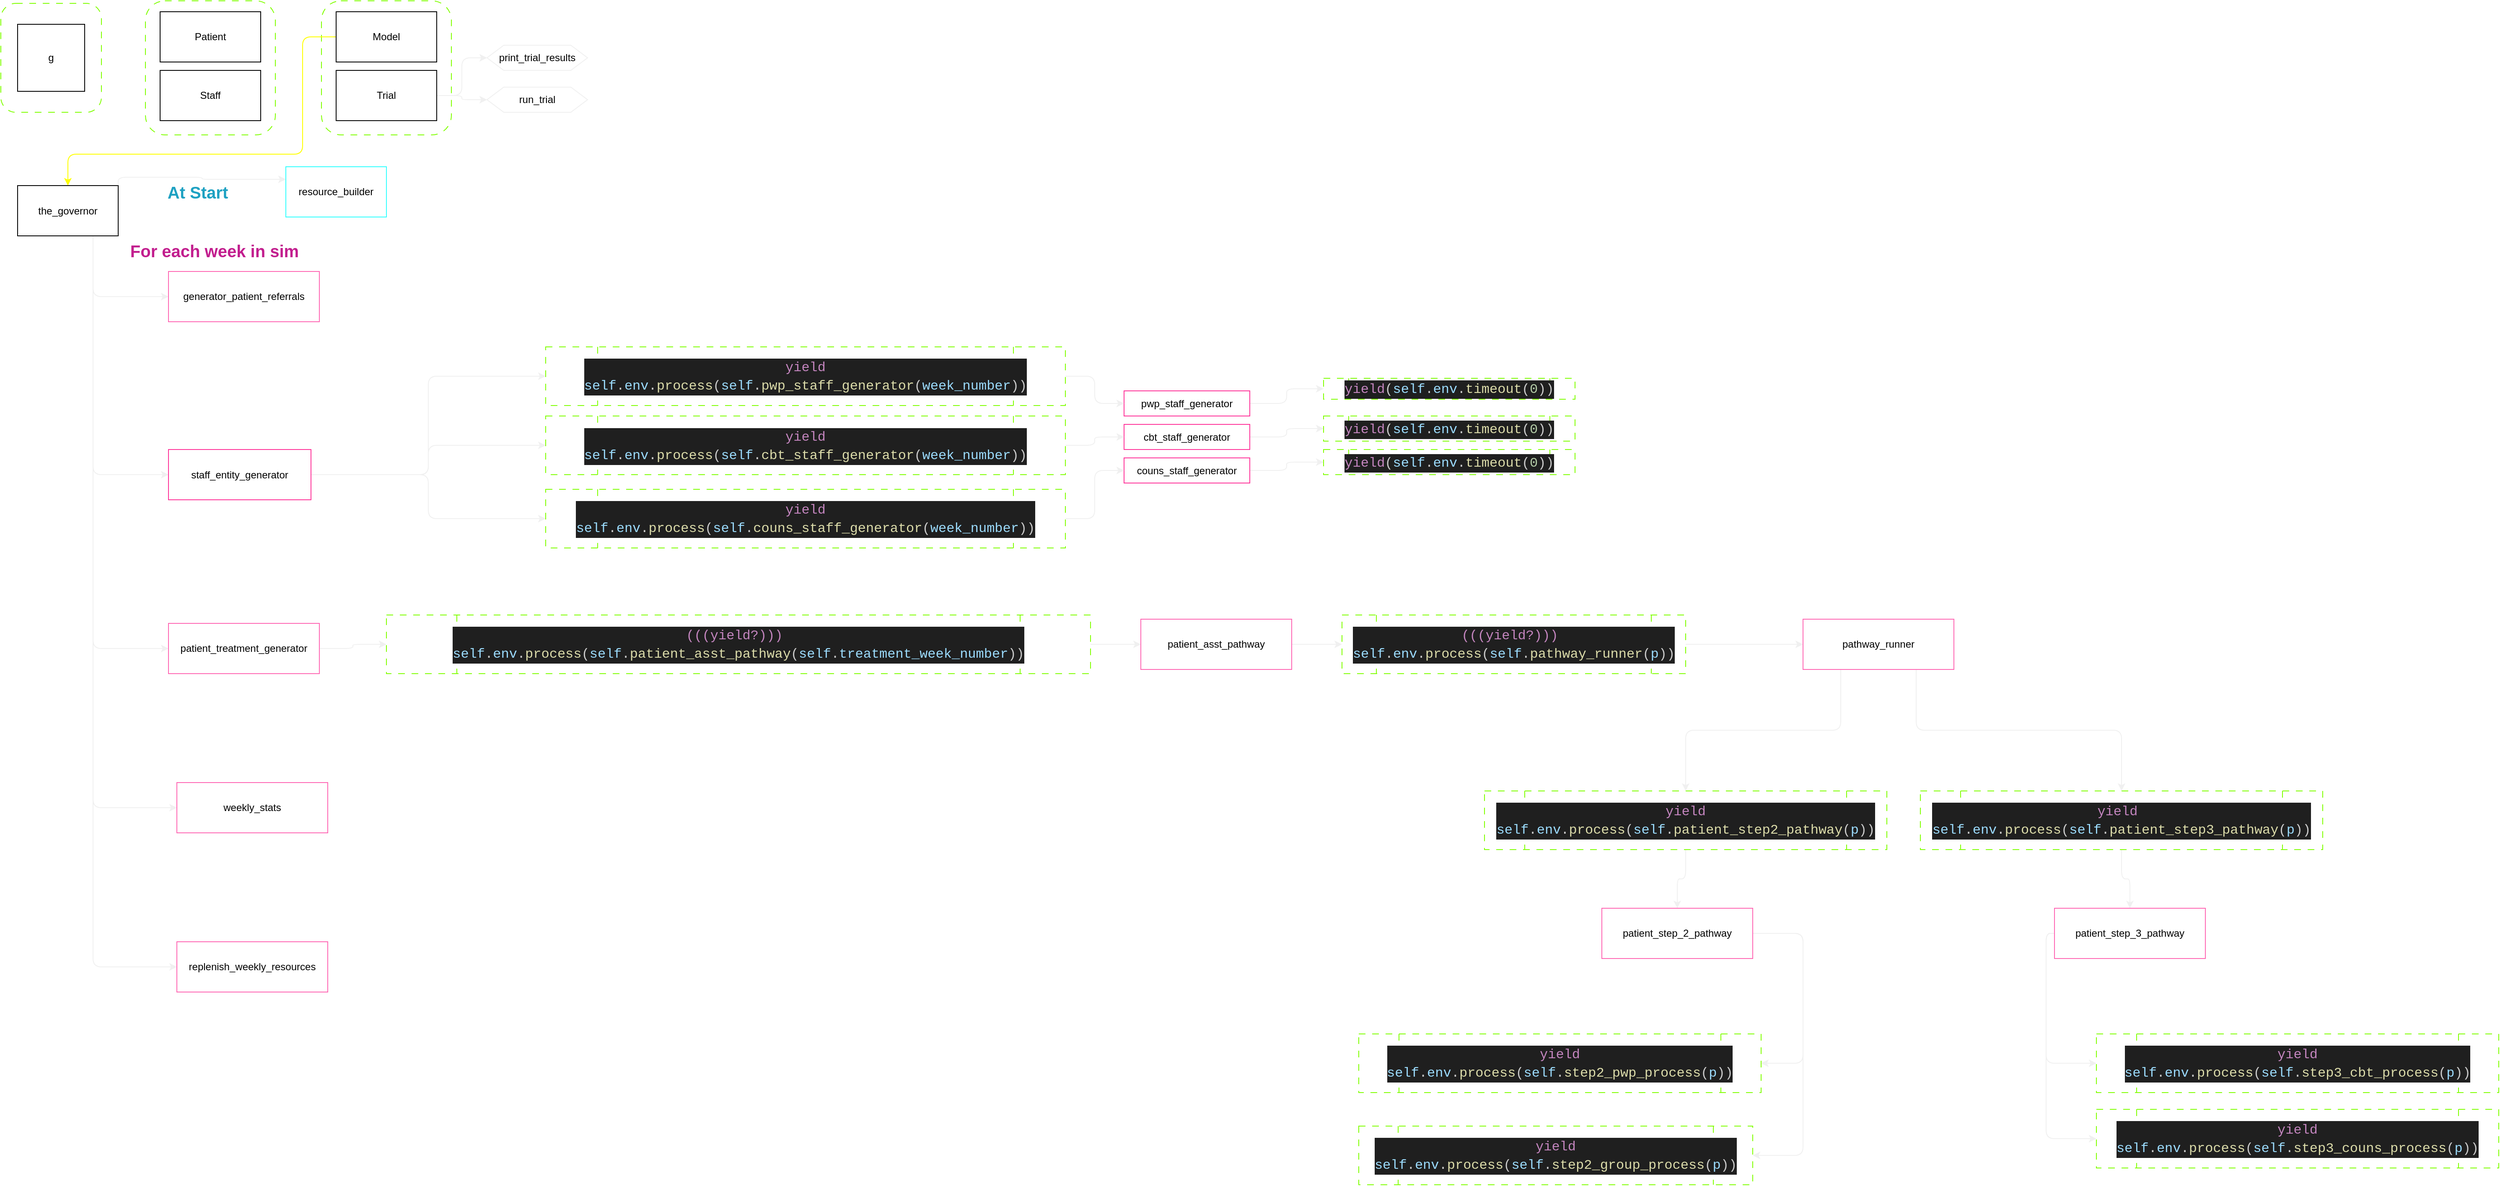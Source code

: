 <mxfile>
    <diagram id="9xjQ_89IGLx1mPrtWmgW" name="Page-1">
        <mxGraphModel dx="985" dy="1155" grid="1" gridSize="10" guides="1" tooltips="1" connect="1" arrows="1" fold="1" page="1" pageScale="1" pageWidth="850" pageHeight="1100" math="0" shadow="0">
            <root>
                <mxCell id="0"/>
                <mxCell id="1" parent="0"/>
                <mxCell id="49" value="" style="rounded=1;whiteSpace=wrap;html=1;strokeColor=#80FF00;dashed=1;dashPattern=8 8;" vertex="1" parent="1">
                    <mxGeometry x="452.5" y="17" width="155" height="160" as="geometry"/>
                </mxCell>
                <mxCell id="48" value="" style="rounded=1;whiteSpace=wrap;html=1;strokeColor=#80FF00;dashed=1;dashPattern=8 8;" vertex="1" parent="1">
                    <mxGeometry x="242.5" y="17" width="155" height="160" as="geometry"/>
                </mxCell>
                <mxCell id="47" value="" style="rounded=1;whiteSpace=wrap;html=1;strokeColor=#80FF00;dashed=1;dashPattern=8 8;" vertex="1" parent="1">
                    <mxGeometry x="70" y="20" width="120" height="130" as="geometry"/>
                </mxCell>
                <mxCell id="17" value="g" style="whiteSpace=wrap;html=1;aspect=fixed;" vertex="1" parent="1">
                    <mxGeometry x="90" y="45" width="80" height="80" as="geometry"/>
                </mxCell>
                <mxCell id="19" value="Patient" style="rounded=0;whiteSpace=wrap;html=1;" vertex="1" parent="1">
                    <mxGeometry x="260" y="30" width="120" height="60" as="geometry"/>
                </mxCell>
                <mxCell id="20" value="Staff" style="rounded=0;whiteSpace=wrap;html=1;" vertex="1" parent="1">
                    <mxGeometry x="260" y="100" width="120" height="60" as="geometry"/>
                </mxCell>
                <mxCell id="40" style="edgeStyle=orthogonalEdgeStyle;html=1;exitX=0;exitY=0.5;exitDx=0;exitDy=0;entryX=0.5;entryY=0;entryDx=0;entryDy=0;strokeColor=#FFFF00;" edge="1" parent="1" source="21" target="23">
                    <mxGeometry relative="1" as="geometry">
                        <Array as="points">
                            <mxPoint x="430" y="60"/>
                            <mxPoint x="430" y="200"/>
                            <mxPoint x="150" y="200"/>
                        </Array>
                    </mxGeometry>
                </mxCell>
                <mxCell id="21" value="Model" style="rounded=0;whiteSpace=wrap;html=1;" vertex="1" parent="1">
                    <mxGeometry x="470" y="30" width="120" height="60" as="geometry"/>
                </mxCell>
                <mxCell id="38" style="edgeStyle=orthogonalEdgeStyle;html=1;exitX=1;exitY=0.5;exitDx=0;exitDy=0;entryX=0;entryY=0.5;entryDx=0;entryDy=0;strokeColor=#F0F0F0;" edge="1" parent="1" source="22" target="37">
                    <mxGeometry relative="1" as="geometry"/>
                </mxCell>
                <mxCell id="39" style="edgeStyle=orthogonalEdgeStyle;html=1;exitX=1;exitY=0.5;exitDx=0;exitDy=0;entryX=0;entryY=0.5;entryDx=0;entryDy=0;strokeColor=#F0F0F0;" edge="1" parent="1" source="22" target="36">
                    <mxGeometry relative="1" as="geometry"/>
                </mxCell>
                <mxCell id="22" value="Trial" style="rounded=0;whiteSpace=wrap;html=1;" vertex="1" parent="1">
                    <mxGeometry x="470" y="100" width="120" height="60" as="geometry"/>
                </mxCell>
                <mxCell id="85" style="edgeStyle=orthogonalEdgeStyle;html=1;exitX=1;exitY=0;exitDx=0;exitDy=0;entryX=0;entryY=0.25;entryDx=0;entryDy=0;strokeColor=#F0F0F0;fontSize=20;fontColor=#1EA1C2;" edge="1" parent="1" source="23" target="44">
                    <mxGeometry relative="1" as="geometry"/>
                </mxCell>
                <mxCell id="87" style="edgeStyle=orthogonalEdgeStyle;html=1;exitX=0.75;exitY=1;exitDx=0;exitDy=0;entryX=0;entryY=0.5;entryDx=0;entryDy=0;strokeColor=#F0F0F0;fontSize=20;fontColor=#1EA1C2;" edge="1" parent="1" source="23" target="43">
                    <mxGeometry relative="1" as="geometry"/>
                </mxCell>
                <mxCell id="88" style="edgeStyle=orthogonalEdgeStyle;html=1;exitX=0.75;exitY=1;exitDx=0;exitDy=0;entryX=0;entryY=0.5;entryDx=0;entryDy=0;strokeColor=#F0F0F0;fontSize=20;fontColor=#1EA1C2;" edge="1" parent="1" source="23" target="76">
                    <mxGeometry relative="1" as="geometry"/>
                </mxCell>
                <mxCell id="89" style="edgeStyle=orthogonalEdgeStyle;html=1;exitX=0.75;exitY=1;exitDx=0;exitDy=0;entryX=0;entryY=0.5;entryDx=0;entryDy=0;strokeColor=#F0F0F0;fontSize=20;fontColor=#1EA1C2;" edge="1" parent="1" source="23" target="77">
                    <mxGeometry relative="1" as="geometry"/>
                </mxCell>
                <mxCell id="90" style="edgeStyle=orthogonalEdgeStyle;html=1;exitX=0.75;exitY=1;exitDx=0;exitDy=0;entryX=0;entryY=0.5;entryDx=0;entryDy=0;strokeColor=#F0F0F0;fontSize=20;fontColor=#1EA1C2;" edge="1" parent="1" source="23" target="80">
                    <mxGeometry relative="1" as="geometry"/>
                </mxCell>
                <mxCell id="91" style="edgeStyle=orthogonalEdgeStyle;html=1;exitX=0.75;exitY=1;exitDx=0;exitDy=0;entryX=0;entryY=0.5;entryDx=0;entryDy=0;strokeColor=#F0F0F0;fontSize=20;fontColor=#1EA1C2;" edge="1" parent="1" source="23" target="32">
                    <mxGeometry relative="1" as="geometry"/>
                </mxCell>
                <mxCell id="23" value="the_governor" style="rounded=0;whiteSpace=wrap;html=1;" vertex="1" parent="1">
                    <mxGeometry x="90" y="237.5" width="120" height="60" as="geometry"/>
                </mxCell>
                <mxCell id="29" value="For each week in sim" style="text;html=1;strokeColor=none;fillColor=none;align=center;verticalAlign=middle;whiteSpace=wrap;rounded=0;fontStyle=1;fontSize=20;fontColor=#c21e8e;" vertex="1" parent="1">
                    <mxGeometry x="220" y="300" width="210" height="30" as="geometry"/>
                </mxCell>
                <UserObject label="generator_patient_referrals" tooltip="generator function that represents the DES generator for referrals" id="32">
                    <mxCell style="rounded=0;whiteSpace=wrap;html=1;strokeColor=#FF66B3;" vertex="1" parent="1">
                        <mxGeometry x="270" y="340" width="180" height="60" as="geometry"/>
                    </mxCell>
                </UserObject>
                <mxCell id="36" value="print_trial_results" style="shape=hexagon;perimeter=hexagonPerimeter2;whiteSpace=wrap;html=1;fixedSize=1;strokeColor=#F0F0F0;" vertex="1" parent="1">
                    <mxGeometry x="650" y="70" width="120" height="30" as="geometry"/>
                </mxCell>
                <mxCell id="37" value="run_trial" style="shape=hexagon;perimeter=hexagonPerimeter2;whiteSpace=wrap;html=1;fixedSize=1;strokeColor=#F0F0F0;" vertex="1" parent="1">
                    <mxGeometry x="650" y="120" width="120" height="30" as="geometry"/>
                </mxCell>
                <mxCell id="69" style="edgeStyle=orthogonalEdgeStyle;html=1;exitX=1;exitY=0.5;exitDx=0;exitDy=0;entryX=0;entryY=0.5;entryDx=0;entryDy=0;strokeColor=#F0F0F0;fontSize=20;fontColor=#c21e8e;" edge="1" parent="1" source="43" target="65">
                    <mxGeometry relative="1" as="geometry"/>
                </mxCell>
                <mxCell id="70" style="edgeStyle=orthogonalEdgeStyle;html=1;exitX=1;exitY=0.5;exitDx=0;exitDy=0;entryX=0;entryY=0.5;entryDx=0;entryDy=0;strokeColor=#F0F0F0;fontSize=20;fontColor=#c21e8e;" edge="1" parent="1" source="43" target="67">
                    <mxGeometry relative="1" as="geometry"/>
                </mxCell>
                <mxCell id="71" style="edgeStyle=orthogonalEdgeStyle;html=1;exitX=1;exitY=0.5;exitDx=0;exitDy=0;entryX=0;entryY=0.5;entryDx=0;entryDy=0;strokeColor=#F0F0F0;fontSize=20;fontColor=#c21e8e;" edge="1" parent="1" source="43" target="68">
                    <mxGeometry relative="1" as="geometry"/>
                </mxCell>
                <UserObject label="staff_entity_generator" tooltip="generator for staff to record non-clinical activity" id="43">
                    <mxCell style="rounded=0;whiteSpace=wrap;html=1;strokeColor=#FF3399;" vertex="1" parent="1">
                        <mxGeometry x="270" y="552.5" width="170" height="60" as="geometry"/>
                    </mxCell>
                </UserObject>
                <UserObject label="resource_builder" tooltip="this function builds staff resources containing the number of slots on the caseload or the number of weekly appointment slots available" id="44">
                    <mxCell style="rounded=0;whiteSpace=wrap;html=1;strokeColor=#33FFFF;" vertex="1" parent="1">
                        <mxGeometry x="410" y="215" width="120" height="60" as="geometry"/>
                    </mxCell>
                </UserObject>
                <mxCell id="58" style="edgeStyle=orthogonalEdgeStyle;html=1;exitX=1;exitY=0.5;exitDx=0;exitDy=0;entryX=0;entryY=0.5;entryDx=0;entryDy=0;strokeColor=#F0F0F0;fontSize=20;fontColor=#c21e8e;" edge="1" parent="1" source="50" target="57">
                    <mxGeometry relative="1" as="geometry"/>
                </mxCell>
                <mxCell id="50" value="pwp_staff_generator" style="rounded=0;whiteSpace=wrap;html=1;strokeColor=#FF3399;" vertex="1" parent="1">
                    <mxGeometry x="1410" y="482.5" width="150" height="30" as="geometry"/>
                </mxCell>
                <mxCell id="61" style="edgeStyle=orthogonalEdgeStyle;html=1;exitX=1;exitY=0.5;exitDx=0;exitDy=0;entryX=0;entryY=0.5;entryDx=0;entryDy=0;strokeColor=#F0F0F0;fontSize=20;fontColor=#c21e8e;" edge="1" parent="1" source="51" target="59">
                    <mxGeometry relative="1" as="geometry"/>
                </mxCell>
                <mxCell id="51" value="cbt_staff_generator" style="rounded=0;whiteSpace=wrap;html=1;strokeColor=#FF3399;" vertex="1" parent="1">
                    <mxGeometry x="1410" y="522.5" width="150" height="30" as="geometry"/>
                </mxCell>
                <mxCell id="62" style="edgeStyle=orthogonalEdgeStyle;html=1;exitX=1;exitY=0.5;exitDx=0;exitDy=0;strokeColor=#F0F0F0;fontSize=20;fontColor=#c21e8e;" edge="1" parent="1" source="52" target="60">
                    <mxGeometry relative="1" as="geometry"/>
                </mxCell>
                <mxCell id="52" value="couns_staff_generator" style="rounded=0;whiteSpace=wrap;html=1;strokeColor=#FF3399;" vertex="1" parent="1">
                    <mxGeometry x="1410" y="562.5" width="150" height="30" as="geometry"/>
                </mxCell>
                <mxCell id="57" value="&lt;div style=&quot;color: rgb(204, 204, 204); background-color: rgb(31, 31, 31); font-family: Consolas, &amp;quot;Courier New&amp;quot;, monospace; font-size: 16px; line-height: 22px;&quot;&gt;&lt;span style=&quot;color: #c586c0;&quot;&gt;yield&lt;/span&gt;(&lt;span style=&quot;color: #9cdcfe;&quot;&gt;self&lt;/span&gt;.&lt;span style=&quot;color: #9cdcfe;&quot;&gt;env&lt;/span&gt;.&lt;span style=&quot;color: #dcdcaa;&quot;&gt;timeout&lt;/span&gt;(&lt;span style=&quot;color: #b5cea8;&quot;&gt;0&lt;/span&gt;))&lt;/div&gt;" style="shape=process;whiteSpace=wrap;html=1;backgroundOutline=1;dashed=1;dashPattern=8 8;strokeColor=#80FF00;fontSize=20;fontColor=#c21e8e;" vertex="1" parent="1">
                    <mxGeometry x="1648" y="467.5" width="300" height="25" as="geometry"/>
                </mxCell>
                <mxCell id="59" value="&lt;div style=&quot;color: rgb(204, 204, 204); background-color: rgb(31, 31, 31); font-family: Consolas, &amp;quot;Courier New&amp;quot;, monospace; font-size: 16px; line-height: 22px;&quot;&gt;&lt;span style=&quot;color: #c586c0;&quot;&gt;yield&lt;/span&gt;(&lt;span style=&quot;color: #9cdcfe;&quot;&gt;self&lt;/span&gt;.&lt;span style=&quot;color: #9cdcfe;&quot;&gt;env&lt;/span&gt;.&lt;span style=&quot;color: #dcdcaa;&quot;&gt;timeout&lt;/span&gt;(&lt;span style=&quot;color: #b5cea8;&quot;&gt;0&lt;/span&gt;))&lt;/div&gt;" style="shape=process;whiteSpace=wrap;html=1;backgroundOutline=1;dashed=1;dashPattern=8 8;strokeColor=#80FF00;fontSize=20;fontColor=#c21e8e;" vertex="1" parent="1">
                    <mxGeometry x="1648" y="512.5" width="300" height="30" as="geometry"/>
                </mxCell>
                <mxCell id="60" value="&lt;div style=&quot;color: rgb(204, 204, 204); background-color: rgb(31, 31, 31); font-family: Consolas, &amp;quot;Courier New&amp;quot;, monospace; font-size: 16px; line-height: 22px;&quot;&gt;&lt;span style=&quot;color: #c586c0;&quot;&gt;yield&lt;/span&gt;(&lt;span style=&quot;color: #9cdcfe;&quot;&gt;self&lt;/span&gt;.&lt;span style=&quot;color: #9cdcfe;&quot;&gt;env&lt;/span&gt;.&lt;span style=&quot;color: #dcdcaa;&quot;&gt;timeout&lt;/span&gt;(&lt;span style=&quot;color: #b5cea8;&quot;&gt;0&lt;/span&gt;))&lt;/div&gt;" style="shape=process;whiteSpace=wrap;html=1;backgroundOutline=1;dashed=1;dashPattern=8 8;strokeColor=#80FF00;fontSize=20;fontColor=#c21e8e;" vertex="1" parent="1">
                    <mxGeometry x="1648" y="552.5" width="300" height="30" as="geometry"/>
                </mxCell>
                <mxCell id="66" style="edgeStyle=orthogonalEdgeStyle;html=1;exitX=1;exitY=0.5;exitDx=0;exitDy=0;entryX=0;entryY=0.5;entryDx=0;entryDy=0;strokeColor=#F0F0F0;fontSize=20;fontColor=#c21e8e;" edge="1" parent="1" source="65" target="50">
                    <mxGeometry relative="1" as="geometry"/>
                </mxCell>
                <mxCell id="65" value="&lt;div style=&quot;color: rgb(204, 204, 204); background-color: rgb(31, 31, 31); font-family: Consolas, &amp;quot;Courier New&amp;quot;, monospace; font-size: 16px; line-height: 22px;&quot;&gt;&lt;div style=&quot;line-height: 22px;&quot;&gt;&lt;span style=&quot;color: #c586c0;&quot;&gt;yield&lt;/span&gt; &lt;span style=&quot;color: #9cdcfe;&quot;&gt;self&lt;/span&gt;.&lt;span style=&quot;color: #9cdcfe;&quot;&gt;env&lt;/span&gt;.&lt;span style=&quot;color: #dcdcaa;&quot;&gt;process&lt;/span&gt;(&lt;span style=&quot;color: #9cdcfe;&quot;&gt;self&lt;/span&gt;.&lt;span style=&quot;color: #dcdcaa;&quot;&gt;pwp_staff_generator&lt;/span&gt;(&lt;span style=&quot;color: #9cdcfe;&quot;&gt;week_number&lt;/span&gt;))&lt;/div&gt;&lt;/div&gt;" style="shape=process;whiteSpace=wrap;html=1;backgroundOutline=1;dashed=1;dashPattern=8 8;strokeColor=#80FF00;fontSize=20;fontColor=#c21e8e;" vertex="1" parent="1">
                    <mxGeometry x="720" y="430" width="620" height="70" as="geometry"/>
                </mxCell>
                <mxCell id="72" style="edgeStyle=orthogonalEdgeStyle;html=1;exitX=1;exitY=0.5;exitDx=0;exitDy=0;entryX=0;entryY=0.5;entryDx=0;entryDy=0;strokeColor=#F0F0F0;fontSize=20;fontColor=#c21e8e;" edge="1" parent="1" source="67" target="51">
                    <mxGeometry relative="1" as="geometry"/>
                </mxCell>
                <mxCell id="67" value="&lt;div style=&quot;color: rgb(204, 204, 204); background-color: rgb(31, 31, 31); font-family: Consolas, &amp;quot;Courier New&amp;quot;, monospace; font-size: 16px; line-height: 22px;&quot;&gt;&lt;div style=&quot;line-height: 22px;&quot;&gt;&lt;div style=&quot;line-height: 22px;&quot;&gt;&lt;span style=&quot;color: #c586c0;&quot;&gt;yield&lt;/span&gt; &lt;span style=&quot;color: #9cdcfe;&quot;&gt;self&lt;/span&gt;.&lt;span style=&quot;color: #9cdcfe;&quot;&gt;env&lt;/span&gt;.&lt;span style=&quot;color: #dcdcaa;&quot;&gt;process&lt;/span&gt;(&lt;span style=&quot;color: #9cdcfe;&quot;&gt;self&lt;/span&gt;.&lt;span style=&quot;color: #dcdcaa;&quot;&gt;cbt_staff_generator&lt;/span&gt;(&lt;span style=&quot;color: #9cdcfe;&quot;&gt;week_number&lt;/span&gt;))&lt;/div&gt;&lt;/div&gt;&lt;/div&gt;" style="shape=process;whiteSpace=wrap;html=1;backgroundOutline=1;dashed=1;dashPattern=8 8;strokeColor=#80FF00;fontSize=20;fontColor=#c21e8e;" vertex="1" parent="1">
                    <mxGeometry x="720" y="512.5" width="620" height="70" as="geometry"/>
                </mxCell>
                <mxCell id="73" style="edgeStyle=orthogonalEdgeStyle;html=1;exitX=1;exitY=0.5;exitDx=0;exitDy=0;entryX=0;entryY=0.5;entryDx=0;entryDy=0;strokeColor=#F0F0F0;fontSize=20;fontColor=#c21e8e;" edge="1" parent="1" source="68" target="52">
                    <mxGeometry relative="1" as="geometry"/>
                </mxCell>
                <mxCell id="68" value="&lt;div style=&quot;color: rgb(204, 204, 204); background-color: rgb(31, 31, 31); font-family: Consolas, &amp;quot;Courier New&amp;quot;, monospace; font-size: 16px; line-height: 22px;&quot;&gt;&lt;div style=&quot;line-height: 22px;&quot;&gt;&lt;div style=&quot;line-height: 22px;&quot;&gt;&lt;span style=&quot;color: #c586c0;&quot;&gt;yield&lt;/span&gt; &lt;span style=&quot;color: #9cdcfe;&quot;&gt;self&lt;/span&gt;.&lt;span style=&quot;color: #9cdcfe;&quot;&gt;env&lt;/span&gt;.&lt;span style=&quot;color: #dcdcaa;&quot;&gt;process&lt;/span&gt;(&lt;span style=&quot;color: #9cdcfe;&quot;&gt;self&lt;/span&gt;.&lt;span style=&quot;color: #dcdcaa;&quot;&gt;couns_staff_generator&lt;/span&gt;(&lt;span style=&quot;color: #9cdcfe;&quot;&gt;week_number&lt;/span&gt;))&lt;/div&gt;&lt;/div&gt;&lt;/div&gt;" style="shape=process;whiteSpace=wrap;html=1;backgroundOutline=1;dashed=1;dashPattern=8 8;strokeColor=#80FF00;fontSize=20;fontColor=#c21e8e;" vertex="1" parent="1">
                    <mxGeometry x="720" y="600" width="620" height="70" as="geometry"/>
                </mxCell>
                <mxCell id="74" value="At Start" style="text;html=1;strokeColor=none;fillColor=none;align=center;verticalAlign=middle;whiteSpace=wrap;rounded=0;fontStyle=1;fontSize=20;fontColor=#1EA1C2;" vertex="1" parent="1">
                    <mxGeometry x="200" y="230" width="210" height="30" as="geometry"/>
                </mxCell>
                <mxCell id="93" style="edgeStyle=orthogonalEdgeStyle;html=1;exitX=1;exitY=0.5;exitDx=0;exitDy=0;entryX=0;entryY=0.5;entryDx=0;entryDy=0;strokeColor=#F0F0F0;fontSize=20;fontColor=#1EA1C2;" edge="1" parent="1" source="76" target="92">
                    <mxGeometry relative="1" as="geometry"/>
                </mxCell>
                <UserObject label="patient_treatment_generator" tooltip="generator function that represents the DES generator for referrals" id="76">
                    <mxCell style="rounded=0;whiteSpace=wrap;html=1;strokeColor=#FF66B3;" vertex="1" parent="1">
                        <mxGeometry x="270" y="760" width="180" height="60" as="geometry"/>
                    </mxCell>
                </UserObject>
                <UserObject label="weekly_stats" tooltip="generator function that represents the DES generator for referrals" id="77">
                    <mxCell style="rounded=0;whiteSpace=wrap;html=1;strokeColor=#FF66B3;" vertex="1" parent="1">
                        <mxGeometry x="280" y="950" width="180" height="60" as="geometry"/>
                    </mxCell>
                </UserObject>
                <UserObject label="replenish_weekly_resources" tooltip="generator function that represents the DES generator for referrals" id="80">
                    <mxCell style="rounded=0;whiteSpace=wrap;html=1;strokeColor=#FF66B3;" vertex="1" parent="1">
                        <mxGeometry x="280" y="1140" width="180" height="60" as="geometry"/>
                    </mxCell>
                </UserObject>
                <mxCell id="95" style="edgeStyle=orthogonalEdgeStyle;html=1;exitX=1;exitY=0.5;exitDx=0;exitDy=0;entryX=0;entryY=0.5;entryDx=0;entryDy=0;strokeColor=#F0F0F0;fontSize=20;fontColor=#1EA1C2;" edge="1" parent="1" source="92" target="94">
                    <mxGeometry relative="1" as="geometry"/>
                </mxCell>
                <mxCell id="92" value="&lt;div style=&quot;color: rgb(204, 204, 204); background-color: rgb(31, 31, 31); font-family: Consolas, &amp;quot;Courier New&amp;quot;, monospace; font-size: 16px; line-height: 22px;&quot;&gt;&lt;div style=&quot;line-height: 22px;&quot;&gt;&lt;div style=&quot;line-height: 22px;&quot;&gt;&lt;span style=&quot;color: rgb(197, 134, 192);&quot;&gt;(((yield?)))&amp;nbsp;&lt;/span&gt;&lt;/div&gt;&lt;div style=&quot;line-height: 22px;&quot;&gt;&lt;span style=&quot;color: #9cdcfe;&quot;&gt;self&lt;/span&gt;.&lt;span style=&quot;color: #9cdcfe;&quot;&gt;env&lt;/span&gt;.&lt;span style=&quot;color: #dcdcaa;&quot;&gt;process&lt;/span&gt;(&lt;span style=&quot;color: #9cdcfe;&quot;&gt;self&lt;/span&gt;.&lt;span style=&quot;color: #dcdcaa;&quot;&gt;patient_asst_pathway&lt;/span&gt;(&lt;span style=&quot;color: #9cdcfe;&quot;&gt;self&lt;/span&gt;.&lt;span style=&quot;color: #9cdcfe;&quot;&gt;treatment_week_number&lt;/span&gt;))&lt;/div&gt;&lt;/div&gt;&lt;/div&gt;" style="shape=process;whiteSpace=wrap;html=1;backgroundOutline=1;dashed=1;dashPattern=8 8;strokeColor=#80FF00;fontSize=20;fontColor=#c21e8e;" vertex="1" parent="1">
                    <mxGeometry x="530" y="750" width="840" height="70" as="geometry"/>
                </mxCell>
                <mxCell id="97" style="edgeStyle=orthogonalEdgeStyle;html=1;exitX=1;exitY=0.5;exitDx=0;exitDy=0;entryX=0;entryY=0.5;entryDx=0;entryDy=0;strokeColor=#F0F0F0;fontSize=20;fontColor=#1EA1C2;" edge="1" parent="1" source="94" target="96">
                    <mxGeometry relative="1" as="geometry"/>
                </mxCell>
                <UserObject label="patient_asst_pathway" tooltip="generator function that represents the DES generator for referrals" id="94">
                    <mxCell style="rounded=0;whiteSpace=wrap;html=1;strokeColor=#FF66B3;" vertex="1" parent="1">
                        <mxGeometry x="1430" y="755" width="180" height="60" as="geometry"/>
                    </mxCell>
                </UserObject>
                <mxCell id="99" style="edgeStyle=orthogonalEdgeStyle;html=1;exitX=1;exitY=0.5;exitDx=0;exitDy=0;entryX=0;entryY=0.5;entryDx=0;entryDy=0;strokeColor=#F0F0F0;fontSize=20;fontColor=#1EA1C2;" edge="1" parent="1" source="96" target="98">
                    <mxGeometry relative="1" as="geometry"/>
                </mxCell>
                <mxCell id="96" value="&lt;div style=&quot;color: rgb(204, 204, 204); background-color: rgb(31, 31, 31); font-family: Consolas, &amp;quot;Courier New&amp;quot;, monospace; font-size: 16px; line-height: 22px;&quot;&gt;&lt;div style=&quot;line-height: 22px;&quot;&gt;&lt;div style=&quot;line-height: 22px;&quot;&gt;&lt;span style=&quot;color: rgb(197, 134, 192);&quot;&gt;(((yield?)))&amp;nbsp;&lt;/span&gt;&lt;/div&gt;&lt;div style=&quot;line-height: 22px;&quot;&gt;&lt;div style=&quot;line-height: 22px;&quot;&gt;&lt;span style=&quot;color: #9cdcfe;&quot;&gt;self&lt;/span&gt;.&lt;span style=&quot;color: #9cdcfe;&quot;&gt;env&lt;/span&gt;.&lt;span style=&quot;color: #dcdcaa;&quot;&gt;process&lt;/span&gt;(&lt;span style=&quot;color: #9cdcfe;&quot;&gt;self&lt;/span&gt;.&lt;span style=&quot;color: #dcdcaa;&quot;&gt;pathway_runner&lt;/span&gt;(&lt;span style=&quot;color: #9cdcfe;&quot;&gt;p&lt;/span&gt;))&lt;/div&gt;&lt;/div&gt;&lt;/div&gt;&lt;/div&gt;" style="shape=process;whiteSpace=wrap;html=1;backgroundOutline=1;dashed=1;dashPattern=8 8;strokeColor=#80FF00;fontSize=20;fontColor=#c21e8e;" vertex="1" parent="1">
                    <mxGeometry x="1670" y="750" width="410" height="70" as="geometry"/>
                </mxCell>
                <mxCell id="102" style="edgeStyle=orthogonalEdgeStyle;html=1;exitX=0.25;exitY=1;exitDx=0;exitDy=0;entryX=0.5;entryY=0;entryDx=0;entryDy=0;strokeColor=#F0F0F0;fontSize=20;fontColor=#1EA1C2;" edge="1" parent="1" source="98" target="100">
                    <mxGeometry relative="1" as="geometry"/>
                </mxCell>
                <mxCell id="103" style="edgeStyle=orthogonalEdgeStyle;html=1;exitX=0.75;exitY=1;exitDx=0;exitDy=0;strokeColor=#F0F0F0;fontSize=20;fontColor=#1EA1C2;" edge="1" parent="1" source="98" target="101">
                    <mxGeometry relative="1" as="geometry"/>
                </mxCell>
                <UserObject label="pathway_runner" tooltip="generator function that represents the DES generator for referrals" id="98">
                    <mxCell style="rounded=0;whiteSpace=wrap;html=1;strokeColor=#FF66B3;" vertex="1" parent="1">
                        <mxGeometry x="2220" y="755" width="180" height="60" as="geometry"/>
                    </mxCell>
                </UserObject>
                <mxCell id="106" style="edgeStyle=orthogonalEdgeStyle;html=1;exitX=0.5;exitY=1;exitDx=0;exitDy=0;entryX=0.5;entryY=0;entryDx=0;entryDy=0;strokeColor=#F0F0F0;fontSize=20;fontColor=#1EA1C2;" edge="1" parent="1" source="100" target="104">
                    <mxGeometry relative="1" as="geometry"/>
                </mxCell>
                <mxCell id="100" value="&lt;div style=&quot;background-color: rgb(31, 31, 31); font-family: Consolas, &amp;quot;Courier New&amp;quot;, monospace; font-size: 16px; line-height: 22px;&quot;&gt;&lt;div style=&quot;color: rgb(204, 204, 204); line-height: 22px;&quot;&gt;&lt;span style=&quot;color: #c586c0;&quot;&gt;yield&lt;/span&gt; &lt;span style=&quot;color: #9cdcfe;&quot;&gt;self&lt;/span&gt;.&lt;span style=&quot;color: #9cdcfe;&quot;&gt;env&lt;/span&gt;.&lt;span style=&quot;color: #dcdcaa;&quot;&gt;process&lt;/span&gt;(&lt;span style=&quot;color: #9cdcfe;&quot;&gt;self&lt;/span&gt;.&lt;span style=&quot;color: #dcdcaa;&quot;&gt;patient_step2_pathway&lt;/span&gt;(&lt;span style=&quot;color: #9cdcfe;&quot;&gt;p&lt;/span&gt;))&lt;/div&gt;&lt;/div&gt;" style="shape=process;whiteSpace=wrap;html=1;backgroundOutline=1;dashed=1;dashPattern=8 8;strokeColor=#80FF00;fontSize=20;fontColor=#c21e8e;" vertex="1" parent="1">
                    <mxGeometry x="1840" y="960" width="480" height="70" as="geometry"/>
                </mxCell>
                <mxCell id="107" style="edgeStyle=orthogonalEdgeStyle;html=1;exitX=0.5;exitY=1;exitDx=0;exitDy=0;entryX=0.5;entryY=0;entryDx=0;entryDy=0;strokeColor=#F0F0F0;fontSize=20;fontColor=#1EA1C2;" edge="1" parent="1" source="101" target="105">
                    <mxGeometry relative="1" as="geometry"/>
                </mxCell>
                <mxCell id="101" value="&lt;div style=&quot;background-color: rgb(31, 31, 31); font-family: Consolas, &amp;quot;Courier New&amp;quot;, monospace; font-size: 16px; line-height: 22px;&quot;&gt;&lt;div style=&quot;color: rgb(204, 204, 204); line-height: 22px;&quot;&gt;&lt;span style=&quot;color: #c586c0;&quot;&gt;yield&lt;/span&gt;&amp;nbsp;&lt;/div&gt;&lt;div style=&quot;color: rgb(204, 204, 204); line-height: 22px;&quot;&gt;&lt;span style=&quot;color: rgb(156, 220, 254);&quot;&gt;self&lt;/span&gt;&lt;span style=&quot;&quot;&gt;.&lt;/span&gt;&lt;span style=&quot;color: rgb(156, 220, 254);&quot;&gt;env&lt;/span&gt;&lt;span style=&quot;&quot;&gt;.&lt;/span&gt;&lt;span style=&quot;color: rgb(220, 220, 170);&quot;&gt;process&lt;/span&gt;&lt;span style=&quot;&quot;&gt;(&lt;/span&gt;&lt;span style=&quot;color: rgb(156, 220, 254);&quot;&gt;self&lt;/span&gt;&lt;span style=&quot;&quot;&gt;.&lt;/span&gt;&lt;span style=&quot;color: rgb(220, 220, 170);&quot;&gt;patient_step3_pathway&lt;/span&gt;&lt;span style=&quot;&quot;&gt;(&lt;/span&gt;&lt;span style=&quot;color: rgb(156, 220, 254);&quot;&gt;p&lt;/span&gt;&lt;span style=&quot;&quot;&gt;))&lt;/span&gt;&lt;/div&gt;&lt;/div&gt;" style="shape=process;whiteSpace=wrap;html=1;backgroundOutline=1;dashed=1;dashPattern=8 8;strokeColor=#80FF00;fontSize=20;fontColor=#c21e8e;" vertex="1" parent="1">
                    <mxGeometry x="2360" y="960" width="480" height="70" as="geometry"/>
                </mxCell>
                <mxCell id="111" style="edgeStyle=orthogonalEdgeStyle;html=1;exitX=1;exitY=0.5;exitDx=0;exitDy=0;entryX=1;entryY=0.5;entryDx=0;entryDy=0;strokeColor=#F0F0F0;fontSize=20;fontColor=#1EA1C2;" edge="1" parent="1" source="104" target="108">
                    <mxGeometry relative="1" as="geometry">
                        <Array as="points">
                            <mxPoint x="2220" y="1130"/>
                            <mxPoint x="2220" y="1285"/>
                        </Array>
                    </mxGeometry>
                </mxCell>
                <mxCell id="112" style="edgeStyle=orthogonalEdgeStyle;html=1;exitX=1;exitY=0.5;exitDx=0;exitDy=0;entryX=1;entryY=0.5;entryDx=0;entryDy=0;strokeColor=#F0F0F0;fontSize=20;fontColor=#1EA1C2;" edge="1" parent="1" source="104" target="110">
                    <mxGeometry relative="1" as="geometry">
                        <Array as="points">
                            <mxPoint x="2220" y="1130"/>
                            <mxPoint x="2220" y="1395"/>
                        </Array>
                    </mxGeometry>
                </mxCell>
                <UserObject label="patient_step_2_pathway" tooltip="generator function that represents the DES generator for referrals" id="104">
                    <mxCell style="rounded=0;whiteSpace=wrap;html=1;strokeColor=#FF66B3;" vertex="1" parent="1">
                        <mxGeometry x="1980" y="1100" width="180" height="60" as="geometry"/>
                    </mxCell>
                </UserObject>
                <mxCell id="115" style="edgeStyle=orthogonalEdgeStyle;html=1;exitX=0;exitY=0.5;exitDx=0;exitDy=0;entryX=0;entryY=0.5;entryDx=0;entryDy=0;strokeColor=#F0F0F0;fontSize=20;fontColor=#1EA1C2;" edge="1" parent="1" source="105" target="113">
                    <mxGeometry relative="1" as="geometry"/>
                </mxCell>
                <mxCell id="116" style="edgeStyle=orthogonalEdgeStyle;html=1;exitX=0;exitY=0.5;exitDx=0;exitDy=0;entryX=0;entryY=0.5;entryDx=0;entryDy=0;strokeColor=#F0F0F0;fontSize=20;fontColor=#1EA1C2;" edge="1" parent="1" source="105" target="114">
                    <mxGeometry relative="1" as="geometry"/>
                </mxCell>
                <UserObject label="patient_step_3_pathway" tooltip="generator function that represents the DES generator for referrals" id="105">
                    <mxCell style="rounded=0;whiteSpace=wrap;html=1;strokeColor=#FF66B3;" vertex="1" parent="1">
                        <mxGeometry x="2520" y="1100" width="180" height="60" as="geometry"/>
                    </mxCell>
                </UserObject>
                <mxCell id="108" value="&lt;div style=&quot;background-color: rgb(31, 31, 31); font-family: Consolas, &amp;quot;Courier New&amp;quot;, monospace; font-size: 16px; line-height: 22px;&quot;&gt;&lt;div style=&quot;color: rgb(204, 204, 204); line-height: 22px;&quot;&gt;&lt;div style=&quot;line-height: 22px;&quot;&gt;&lt;span style=&quot;color: #c586c0;&quot;&gt;yield&lt;/span&gt; &lt;span style=&quot;color: #9cdcfe;&quot;&gt;self&lt;/span&gt;.&lt;span style=&quot;color: #9cdcfe;&quot;&gt;env&lt;/span&gt;.&lt;span style=&quot;color: #dcdcaa;&quot;&gt;process&lt;/span&gt;(&lt;span style=&quot;color: #9cdcfe;&quot;&gt;self&lt;/span&gt;.&lt;span style=&quot;color: #dcdcaa;&quot;&gt;step2_pwp_process&lt;/span&gt;(&lt;span style=&quot;color: #9cdcfe;&quot;&gt;p&lt;/span&gt;))&lt;/div&gt;&lt;/div&gt;&lt;/div&gt;" style="shape=process;whiteSpace=wrap;html=1;backgroundOutline=1;dashed=1;dashPattern=8 8;strokeColor=#80FF00;fontSize=20;fontColor=#c21e8e;" vertex="1" parent="1">
                    <mxGeometry x="1690" y="1250" width="480" height="70" as="geometry"/>
                </mxCell>
                <mxCell id="110" value="&lt;div style=&quot;background-color: rgb(31, 31, 31); font-family: Consolas, &amp;quot;Courier New&amp;quot;, monospace; font-size: 16px; line-height: 22px;&quot;&gt;&lt;div style=&quot;color: rgb(204, 204, 204); line-height: 22px;&quot;&gt;&lt;div style=&quot;line-height: 22px;&quot;&gt;&lt;div style=&quot;line-height: 22px;&quot;&gt;&lt;span style=&quot;color: #c586c0;&quot;&gt;yield&lt;/span&gt; &lt;span style=&quot;color: #9cdcfe;&quot;&gt;self&lt;/span&gt;.&lt;span style=&quot;color: #9cdcfe;&quot;&gt;env&lt;/span&gt;.&lt;span style=&quot;color: #dcdcaa;&quot;&gt;process&lt;/span&gt;(&lt;span style=&quot;color: #9cdcfe;&quot;&gt;self&lt;/span&gt;.&lt;span style=&quot;color: #dcdcaa;&quot;&gt;step2_group_process&lt;/span&gt;(&lt;span style=&quot;color: #9cdcfe;&quot;&gt;p&lt;/span&gt;))&lt;/div&gt;&lt;/div&gt;&lt;/div&gt;&lt;/div&gt;" style="shape=process;whiteSpace=wrap;html=1;backgroundOutline=1;dashed=1;dashPattern=8 8;strokeColor=#80FF00;fontSize=20;fontColor=#c21e8e;" vertex="1" parent="1">
                    <mxGeometry x="1690" y="1360" width="470" height="70" as="geometry"/>
                </mxCell>
                <mxCell id="113" value="&lt;div style=&quot;background-color: rgb(31, 31, 31); font-family: Consolas, &amp;quot;Courier New&amp;quot;, monospace; font-size: 16px; line-height: 22px;&quot;&gt;&lt;div style=&quot;color: rgb(204, 204, 204); line-height: 22px;&quot;&gt;&lt;div style=&quot;line-height: 22px;&quot;&gt;&lt;div style=&quot;line-height: 22px;&quot;&gt;&lt;span style=&quot;color: #c586c0;&quot;&gt;yield&lt;/span&gt; &lt;span style=&quot;color: #9cdcfe;&quot;&gt;self&lt;/span&gt;.&lt;span style=&quot;color: #9cdcfe;&quot;&gt;env&lt;/span&gt;.&lt;span style=&quot;color: #dcdcaa;&quot;&gt;process&lt;/span&gt;(&lt;span style=&quot;color: #9cdcfe;&quot;&gt;self&lt;/span&gt;.&lt;span style=&quot;color: #dcdcaa;&quot;&gt;step3_cbt_process&lt;/span&gt;(&lt;span style=&quot;color: #9cdcfe;&quot;&gt;p&lt;/span&gt;))&lt;/div&gt;&lt;/div&gt;&lt;/div&gt;&lt;/div&gt;" style="shape=process;whiteSpace=wrap;html=1;backgroundOutline=1;dashed=1;dashPattern=8 8;strokeColor=#80FF00;fontSize=20;fontColor=#c21e8e;" vertex="1" parent="1">
                    <mxGeometry x="2570" y="1250" width="480" height="70" as="geometry"/>
                </mxCell>
                <mxCell id="114" value="&lt;div style=&quot;background-color: rgb(31, 31, 31); font-family: Consolas, &amp;quot;Courier New&amp;quot;, monospace; font-size: 16px; line-height: 22px;&quot;&gt;&lt;div style=&quot;color: rgb(204, 204, 204); line-height: 22px;&quot;&gt;&lt;div style=&quot;line-height: 22px;&quot;&gt;&lt;div style=&quot;line-height: 22px;&quot;&gt;&lt;div style=&quot;line-height: 22px;&quot;&gt;&lt;span style=&quot;color: #c586c0;&quot;&gt;yield&lt;/span&gt; &lt;span style=&quot;color: #9cdcfe;&quot;&gt;self&lt;/span&gt;.&lt;span style=&quot;color: #9cdcfe;&quot;&gt;env&lt;/span&gt;.&lt;span style=&quot;color: #dcdcaa;&quot;&gt;process&lt;/span&gt;(&lt;span style=&quot;color: #9cdcfe;&quot;&gt;self&lt;/span&gt;.&lt;span style=&quot;color: #dcdcaa;&quot;&gt;step3_couns_process&lt;/span&gt;(&lt;span style=&quot;color: #9cdcfe;&quot;&gt;p&lt;/span&gt;))&lt;/div&gt;&lt;/div&gt;&lt;/div&gt;&lt;/div&gt;&lt;/div&gt;" style="shape=process;whiteSpace=wrap;html=1;backgroundOutline=1;dashed=1;dashPattern=8 8;strokeColor=#80FF00;fontSize=20;fontColor=#c21e8e;" vertex="1" parent="1">
                    <mxGeometry x="2570" y="1340" width="480" height="70" as="geometry"/>
                </mxCell>
            </root>
        </mxGraphModel>
    </diagram>
</mxfile>

